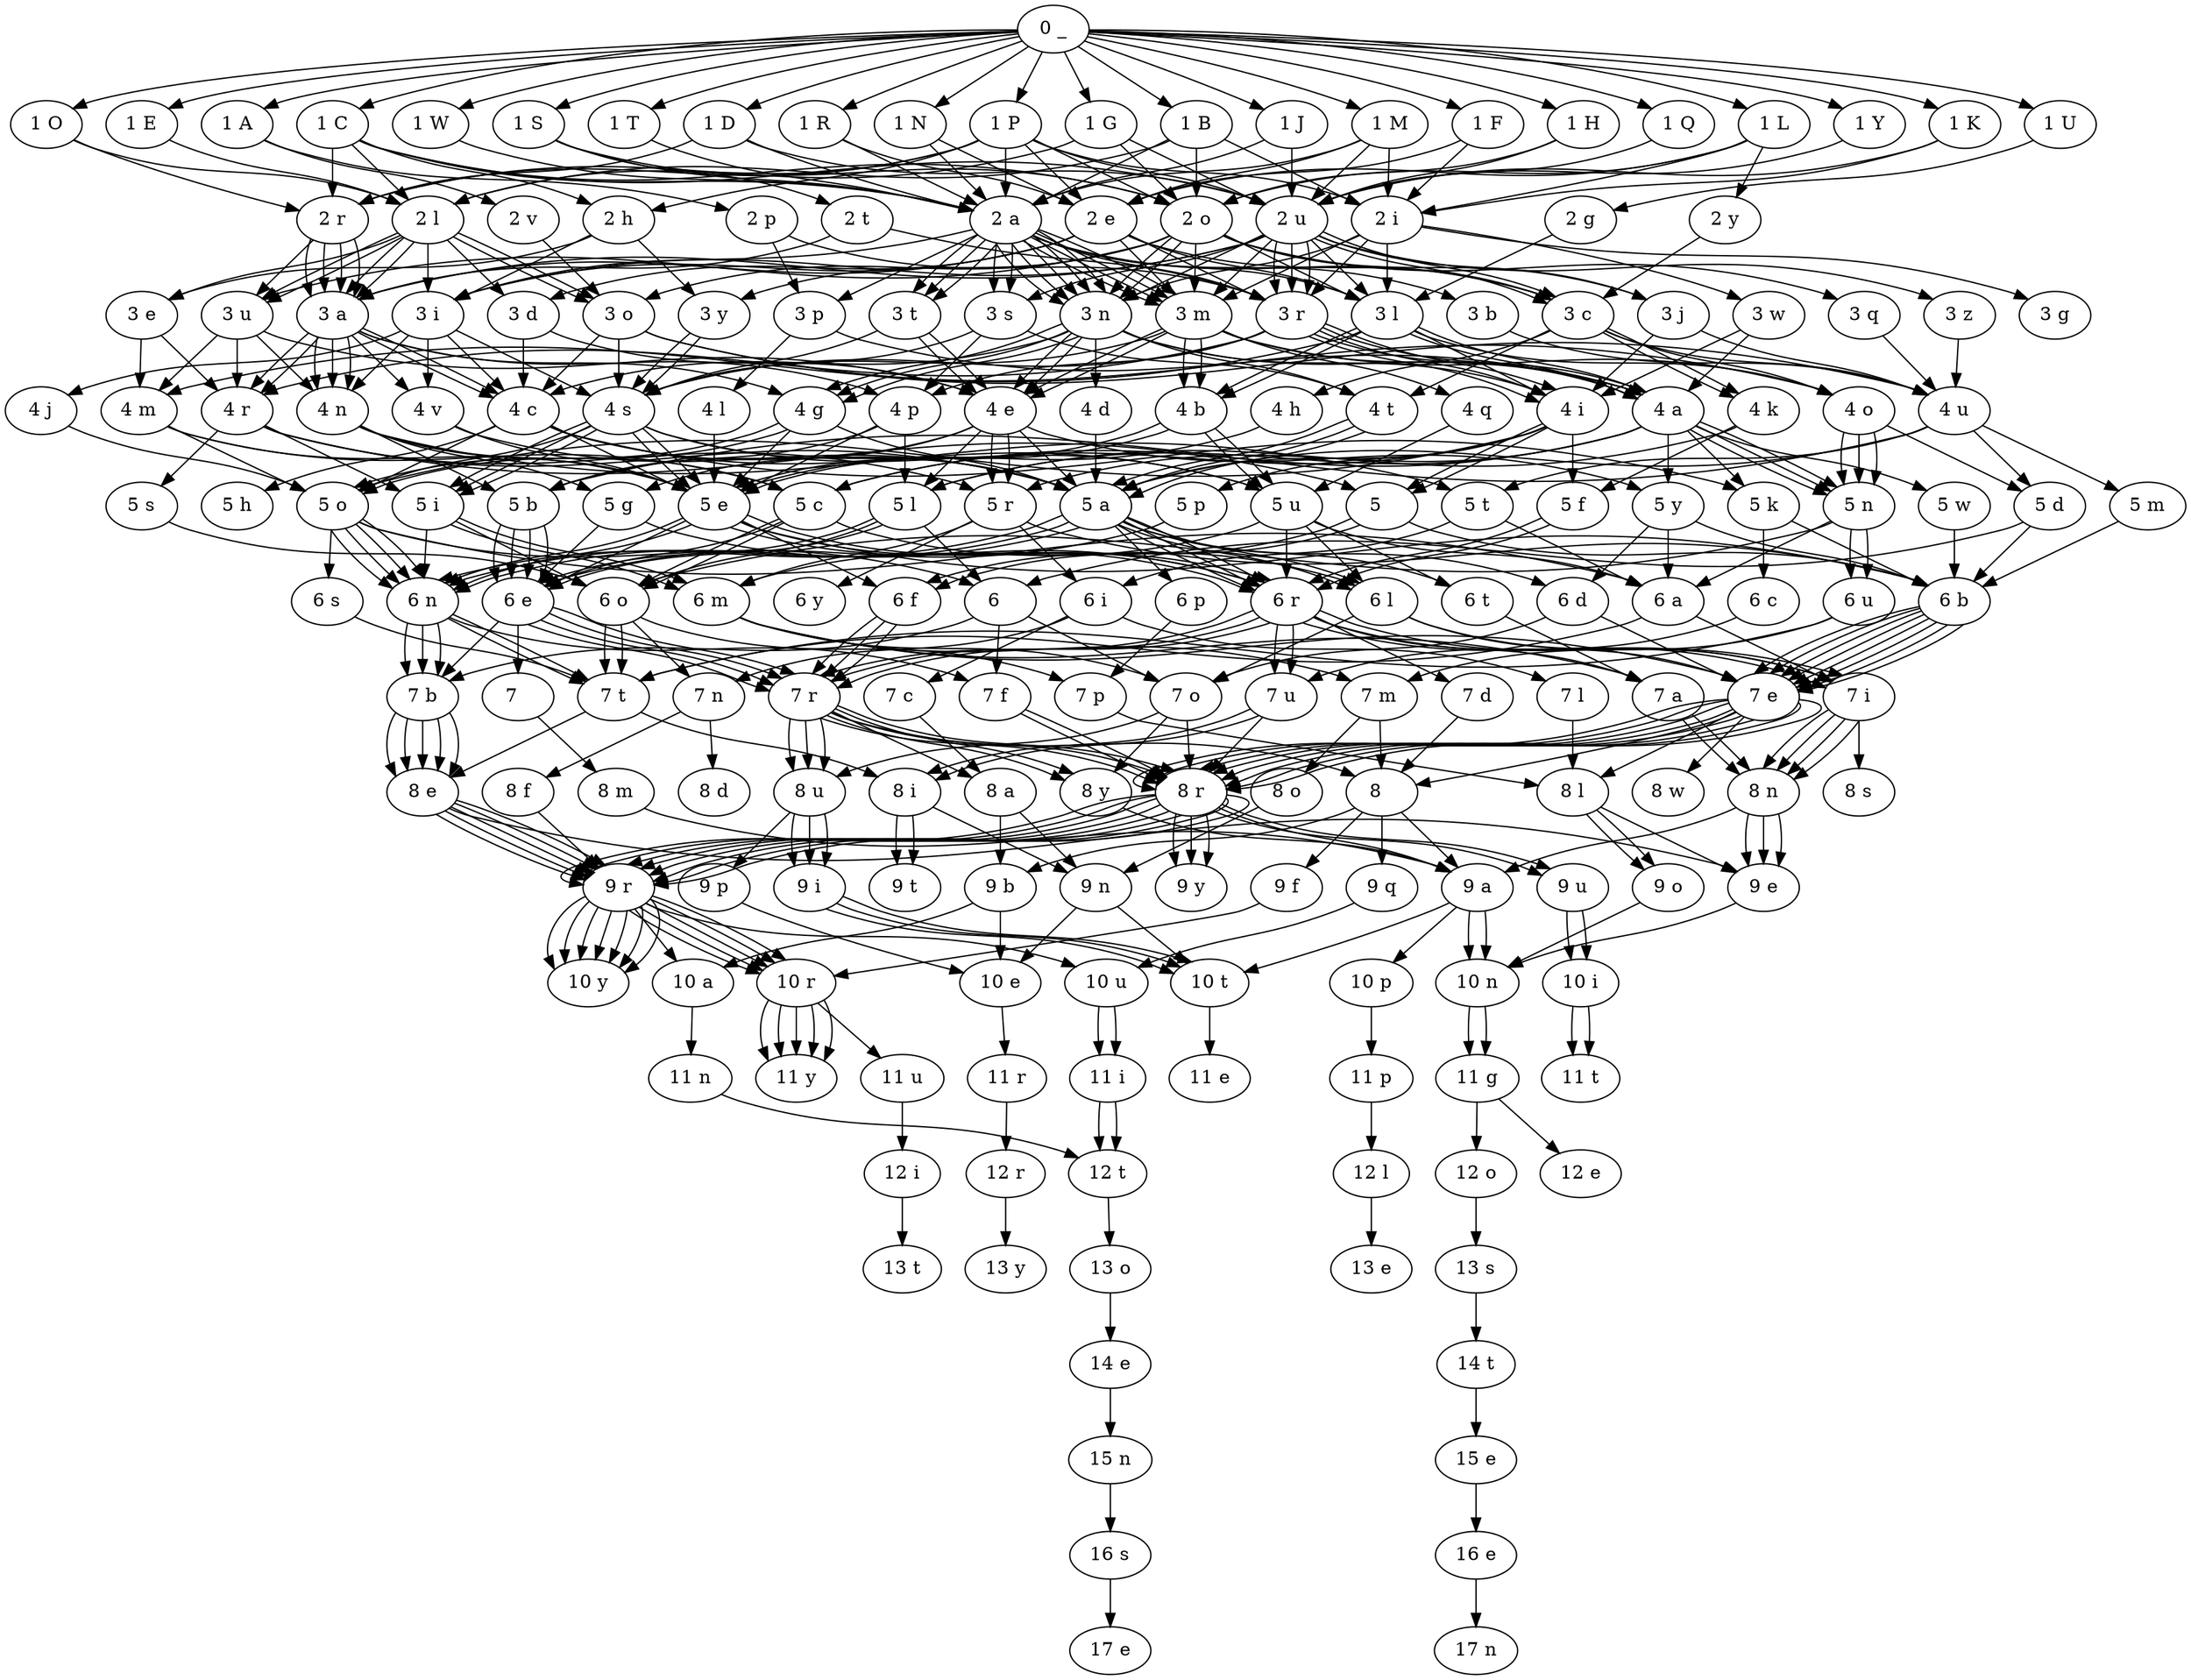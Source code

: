 digraph trie {
    "0 _" -> "1 A";
    "1 A" -> "2 p";
    "2 p" -> "3 p";
    "3 p" -> "4 l";
    "4 l" -> "5 e";
    "2 p" -> "3 r";
    "3 r" -> "4 i";
    "4 i" -> "5 c";
    "5 c" -> "6 o";
    "6 o" -> "7 t";
    "1 A" -> "2 v";
    "2 v" -> "3 o";
    "3 o" -> "4 c";
    "4 c" -> "5 a";
    "5 a" -> "6 d";
    "6 d" -> "7 o";
    "0 _" -> "1 C";
    "1 C" -> "2 o";
    "2 o" -> "3 c";
    "3 c" -> "4 o";
    "4 o" -> "5 n";
    "5 n" -> "6 u";
    "6 u" -> "7 t";
    "1 C" -> "2 r";
    "2 r" -> "3 a";
    "3 a" -> "4 n";
    "4 n" -> "5 b";
    "5 b" -> "6 e";
    "6 e" -> "7 r";
    "7 r" -> "8 r";
    "8 r" -> "9 y";
    "1 C" -> "2 u";
    "2 u" -> "3 c";
    "3 c" -> "4 u";
    "4 u" -> "5 m";
    "5 m" -> "6 b";
    "6 b" -> "7 e";
    "7 e" -> "8 r";
    "2 u" -> "3 r";
    "3 r" -> "4 r";
    "4 r" -> "5 a";
    "5 a" -> "6 n";
    "6 n" -> "7 t";
    "2 u" -> "3 s";
    "3 s" -> "4 t";
    "4 t" -> "5 a";
    "5 a" -> "6 r";
    "6 r" -> "7 d";
    "7 d" -> "8  ";
    "8  " -> "9 a";
    "9 a" -> "10 p";
    "10 p" -> "11 p";
    "11 p" -> "12 l";
    "12 l" -> "13 e";
    "1 C" -> "2 a";
    "2 a" -> "3 n";
    "3 n" -> "4 t";
    "4 t" -> "5 a";
    "5 a" -> "6 l";
    "6 l" -> "7 o";
    "7 o" -> "8 u";
    "8 u" -> "9 p";
    "9 p" -> "10 e";
    "1 C" -> "2 h";
    "2 h" -> "3 i";
    "3 i" -> "4 c";
    "4 c" -> "5 o";
    "5 o" -> "6  ";
    "6  " -> "7 f";
    "7 f" -> "8 r";
    "8 r" -> "9 u";
    "9 u" -> "10 i";
    "10 i" -> "11 t";
    "2 h" -> "3 e";
    "3 e" -> "4 r";
    "4 r" -> "5 i";
    "5 i" -> "6 m";
    "6 m" -> "7 o";
    "7 o" -> "8 y";
    "8 y" -> "9 a";
    "4 r" -> "5 r";
    "5 r" -> "6 y";
    "1 C" -> "2 l";
    "2 l" -> "3 e";
    "3 e" -> "4 m";
    "4 m" -> "5 e";
    "5 e" -> "6 n";
    "6 n" -> "7 t";
    "7 t" -> "8 i";
    "8 i" -> "9 n";
    "9 n" -> "10 e";
    "2 l" -> "3 o";
    "3 o" -> "4 u";
    "4 u" -> "5 d";
    "5 d" -> "6 b";
    "6 b" -> "7 e";
    "7 e" -> "8 r";
    "8 r" -> "9 r";
    "9 r" -> "10 y";
    "0 _" -> "1 O";
    "1 O" -> "2 l";
    "2 l" -> "3 i";
    "3 i" -> "4 v";
    "4 v" -> "5 e";
    "1 O" -> "2 r";
    "2 r" -> "3 a";
    "3 a" -> "4 n";
    "4 n" -> "5 g";
    "5 g" -> "6 e";
    "0 _" -> "1 T";
    "1 T" -> "2 a";
    "2 a" -> "3 m";
    "3 m" -> "4 a";
    "4 a" -> "5 r";
    "5 r" -> "6 i";
    "6 i" -> "7 l";
    "7 l" -> "8 l";
    "8 l" -> "9 o";
    "6 i" -> "7 n";
    "7 n" -> "8 d";
    "2 a" -> "3 n";
    "3 n" -> "4 g";
    "4 g" -> "5 e";
    "5 e" -> "6 r";
    "6 r" -> "7 i";
    "7 i" -> "8 n";
    "8 n" -> "9 e";
    "0 _" -> "1 W";
    "1 W" -> "2 a";
    "2 a" -> "3 t";
    "3 t" -> "4 e";
    "4 e" -> "5 r";
    "5 r" -> "6 m";
    "6 m" -> "7 e";
    "7 e" -> "8 l";
    "8 l" -> "9 o";
    "9 o" -> "10 n";
    "0 _" -> "1 D";
    "1 D" -> "2 a";
    "2 a" -> "3 t";
    "3 t" -> "4 e";
    "2 a" -> "3 m";
    "3 m" -> "4 s";
    "4 s" -> "5 o";
    "5 o" -> "6 n";
    "1 D" -> "2 r";
    "2 r" -> "3 a";
    "3 a" -> "4 g";
    "4 g" -> "5 o";
    "5 o" -> "6 n";
    "6 n" -> "7 f";
    "7 f" -> "8 r";
    "8 r" -> "9 u";
    "9 u" -> "10 i";
    "10 i" -> "11 t";
    "1 D" -> "2 u";
    "2 u" -> "3 r";
    "3 r" -> "4 i";
    "4 i" -> "5 a";
    "5 a" -> "6 n";
    "0 _" -> "1 F";
    "1 F" -> "2 e";
    "2 e" -> "3 i";
    "3 i" -> "4 j";
    "4 j" -> "5 o";
    "5 o" -> "6 a";
    "1 F" -> "2 i";
    "2 i" -> "3 g";
    "0 _" -> "1 G";
    "1 G" -> "2 o";
    "2 o" -> "3 j";
    "3 j" -> "4 i";
    "4 i" -> "5  ";
    "5  " -> "6 b";
    "6 b" -> "7 e";
    "7 e" -> "8 r";
    "8 r" -> "9 r";
    "9 r" -> "10 y";
    "2 o" -> "3 o";
    "3 o" -> "4 s";
    "4 s" -> "5 e";
    "5 e" -> "6 b";
    "6 b" -> "7 e";
    "7 e" -> "8 r";
    "8 r" -> "9 r";
    "9 r" -> "10 y";
    "1 G" -> "2 r";
    "2 r" -> "3 a";
    "3 a" -> "4 p";
    "4 p" -> "5 e";
    "5 e" -> "6 f";
    "6 f" -> "7 r";
    "7 r" -> "8 u";
    "8 u" -> "9 i";
    "9 i" -> "10 t";
    "1 G" -> "2 u";
    "2 u" -> "3 a";
    "3 a" -> "4 v";
    "4 v" -> "5 a";
    "0 _" -> "1 J";
    "1 J" -> "2 a";
    "2 a" -> "3 b";
    "3 b" -> "4 u";
    "4 u" -> "5 t";
    "5 t" -> "6 i";
    "6 i" -> "7 c";
    "7 c" -> "8 a";
    "8 a" -> "9 b";
    "9 b" -> "10 a";
    "2 a" -> "3 c";
    "3 c" -> "4 k";
    "4 k" -> "5 f";
    "5 f" -> "6 r";
    "6 r" -> "7 u";
    "7 u" -> "8 i";
    "8 i" -> "9 t";
    "2 a" -> "3 m";
    "3 m" -> "4 b";
    "4 b" -> "5 u";
    "5 u" -> "6 l";
    "1 J" -> "2 u";
    "2 u" -> "3 n";
    "3 n" -> "4 i";
    "4 i" -> "5 p";
    "5 p" -> "6 e";
    "6 e" -> "7 r";
    "7 r" -> "8  ";
    "8  " -> "9 b";
    "9 b" -> "10 e";
    "10 e" -> "11 r";
    "11 r" -> "12 r";
    "12 r" -> "13 y";
    "2 u" -> "3 j";
    "3 j" -> "4 u";
    "4 u" -> "5 b";
    "5 b" -> "6 e";
    "0 _" -> "1 M";
    "1 M" -> "2 a";
    "2 a" -> "3 n";
    "3 n" -> "4 d";
    "4 d" -> "5 a";
    "5 a" -> "6 r";
    "6 r" -> "7 i";
    "7 i" -> "8 n";
    "8 n" -> "9 e";
    "3 n" -> "4 g";
    "4 g" -> "5 o";
    "5 o" -> "6 s";
    "6 s" -> "7 t";
    "7 t" -> "8 e";
    "8 e" -> "9 e";
    "9 e" -> "10 n";
    "2 a" -> "3 r";
    "3 r" -> "4 i";
    "4 i" -> "5 o";
    "5 o" -> "6 n";
    "6 n" -> "7 b";
    "7 b" -> "8 e";
    "8 e" -> "9 r";
    "9 r" -> "10 r";
    "10 r" -> "11 y";
    "1 M" -> "2 e";
    "2 e" -> "3 l";
    "3 l" -> "4 o";
    "4 o" -> "5 n";
    "1 M" -> "2 i";
    "2 i" -> "3 r";
    "3 r" -> "4 a";
    "4 a" -> "5 c";
    "5 c" -> "6 l";
    "6 l" -> "7 e";
    "7 e" -> "8  ";
    "8  " -> "9 f";
    "9 f" -> "10 r";
    "10 r" -> "11 u";
    "11 u" -> "12 i";
    "12 i" -> "13 t";
    "1 M" -> "2 u";
    "2 u" -> "3 l";
    "3 l" -> "4 b";
    "4 b" -> "5 e";
    "5 e" -> "6 r";
    "6 r" -> "7 r";
    "7 r" -> "8 y";
    "0 _" -> "1 U";
    "1 U" -> "2 g";
    "2 g" -> "3 l";
    "3 l" -> "4 i";
    "4 i" -> "5  ";
    "5  " -> "6 f";
    "6 f" -> "7 r";
    "7 r" -> "8 u";
    "8 u" -> "9 i";
    "9 i" -> "10 t";
    "0 _" -> "1 Y";
    "1 Y" -> "2 u";
    "2 u" -> "3 z";
    "3 z" -> "4 u";
    "0 _" -> "1 E";
    "1 E" -> "2 l";
    "2 l" -> "3 d";
    "3 d" -> "4 e";
    "4 e" -> "5 r";
    "5 r" -> "6 b";
    "6 b" -> "7 e";
    "7 e" -> "8 r";
    "8 r" -> "9 r";
    "9 r" -> "10 y";
    "0 _" -> "1 K";
    "1 K" -> "2 i";
    "2 i" -> "3 w";
    "3 w" -> "4 a";
    "4 a" -> "5 n";
    "5 n" -> "6 o";
    "3 w" -> "4 i";
    "4 i" -> "5 f";
    "5 f" -> "6 r";
    "6 r" -> "7 u";
    "7 u" -> "8 i";
    "8 i" -> "9 t";
    "1 K" -> "2 u";
    "2 u" -> "3 m";
    "3 m" -> "4 q";
    "4 q" -> "5 u";
    "5 u" -> "6 a";
    "6 a" -> "7 t";
    "0 _" -> "1 N";
    "1 N" -> "2 a";
    "2 a" -> "3 n";
    "3 n" -> "4 c";
    "4 c" -> "5 e";
    "1 N" -> "2 e";
    "2 e" -> "3 c";
    "3 c" -> "4 t";
    "4 t" -> "5 a";
    "5 a" -> "6 r";
    "6 r" -> "7 i";
    "7 i" -> "8 n";
    "8 n" -> "9 e";
    "0 _" -> "1 R";
    "1 R" -> "2 a";
    "2 a" -> "3 i";
    "3 i" -> "4 s";
    "4 s" -> "5 i";
    "5 i" -> "6 n";
    "2 a" -> "3 m";
    "3 m" -> "4 b";
    "4 b" -> "5 u";
    "5 u" -> "6 t";
    "6 t" -> "7 a";
    "7 a" -> "8 n";
    "2 a" -> "3 s";
    "3 s" -> "4 p";
    "4 p" -> "5 b";
    "5 b" -> "6 e";
    "6 e" -> "7 r";
    "7 r" -> "8 r";
    "8 r" -> "9 y";
    "1 R" -> "2 e";
    "2 e" -> "3 d";
    "3 d" -> "4 c";
    "4 c" -> "5 u";
    "5 u" -> "6 r";
    "6 r" -> "7 r";
    "7 r" -> "8 a";
    "8 a" -> "9 n";
    "9 n" -> "10 t";
    "0 _" -> "1 S";
    "1 S" -> "2 a";
    "2 a" -> "3 l";
    "3 l" -> "4 a";
    "4 a" -> "5 k";
    "4 a" -> "5 l";
    "5 l" -> "6  ";
    "6  " -> "7 b";
    "7 b" -> "8 e";
    "8 e" -> "9 r";
    "9 r" -> "10 r";
    "10 r" -> "11 y";
    "3 l" -> "4 m";
    "4 m" -> "5 o";
    "5 o" -> "6 n";
    "6 n" -> "7 b";
    "7 b" -> "8 e";
    "8 e" -> "9 r";
    "9 r" -> "10 r";
    "10 r" -> "11 y";
    "2 a" -> "3 t";
    "3 t" -> "4 s";
    "4 s" -> "5 u";
    "5 u" -> "6 m";
    "6 m" -> "7 a";
    "1 S" -> "2 o";
    "2 o" -> "3 l";
    "3 l" -> "4 a";
    "4 a" -> "5 n";
    "5 n" -> "6 u";
    "6 u" -> "7 m";
    "7 m" -> "8  ";
    "8  " -> "9 q";
    "9 q" -> "10 u";
    "10 u" -> "11 i";
    "11 i" -> "12 t";
    "12 t" -> "13 o";
    "13 o" -> "14 e";
    "14 e" -> "15 n";
    "15 n" -> "16 s";
    "16 s" -> "17 e";
    "2 o" -> "3 u";
    "3 u" -> "4 r";
    "4 r" -> "5 s";
    "5 s" -> "6 o";
    "6 o" -> "7 p";
    "1 S" -> "2 t";
    "2 t" -> "3 a";
    "3 a" -> "4 r";
    "4 r" -> "5  ";
    "5  " -> "6 f";
    "6 f" -> "7 r";
    "7 r" -> "8 u";
    "8 u" -> "9 i";
    "9 i" -> "10 t";
    "2 t" -> "3 r";
    "3 r" -> "4 a";
    "4 a" -> "5 w";
    "5 w" -> "6 b";
    "6 b" -> "7 e";
    "7 e" -> "8 r";
    "8 r" -> "9 r";
    "9 r" -> "10 y";
    "0 _" -> "1 B";
    "1 B" -> "2 o";
    "2 o" -> "3 y";
    "3 y" -> "4 s";
    "4 s" -> "5 e";
    "5 e" -> "6 n";
    "6 n" -> "7 b";
    "7 b" -> "8 e";
    "8 e" -> "9 r";
    "9 r" -> "10 r";
    "10 r" -> "11 y";
    "1 B" -> "2 a";
    "2 a" -> "3 n";
    "3 n" -> "4 a";
    "4 a" -> "5 n";
    "5 n" -> "6 a";
    "1 B" -> "2 i";
    "2 i" -> "3 l";
    "3 l" -> "4 b";
    "4 b" -> "5 e";
    "5 e" -> "6 r";
    "6 r" -> "7 r";
    "7 r" -> "8 y";
    "1 B" -> "2 l";
    "2 l" -> "3 a";
    "3 a" -> "4 c";
    "4 c" -> "5 k";
    "5 k" -> "6 b";
    "6 b" -> "7 e";
    "7 e" -> "8 r";
    "8 r" -> "9 r";
    "9 r" -> "10 y";
    "5 k" -> "6 c";
    "6 c" -> "7 u";
    "7 u" -> "8 r";
    "8 r" -> "9 r";
    "9 r" -> "10 a";
    "10 a" -> "11 n";
    "11 n" -> "12 t";
    "2 l" -> "3 o";
    "3 o" -> "4 o";
    "4 o" -> "5 d";
    "5 d" -> "6  ";
    "6  " -> "7 o";
    "7 o" -> "8 r";
    "8 r" -> "9 a";
    "9 a" -> "10 n";
    "10 n" -> "11 g";
    "11 g" -> "12 e";
    "2 l" -> "3 u";
    "3 u" -> "4 e";
    "4 e" -> "5 b";
    "5 b" -> "6 e";
    "6 e" -> "7 r";
    "7 r" -> "8 r";
    "8 r" -> "9 y";
    "0 _" -> "1 H";
    "1 H" -> "2 o";
    "2 o" -> "3 n";
    "3 n" -> "4 e";
    "4 e" -> "5 y";
    "5 y" -> "6 b";
    "6 b" -> "7 e";
    "7 e" -> "8 r";
    "8 r" -> "9 r";
    "9 r" -> "10 y";
    "5 y" -> "6 d";
    "6 d" -> "7 e";
    "7 e" -> "8 w";
    "1 H" -> "2 u";
    "2 u" -> "3 c";
    "3 c" -> "4 k";
    "4 k" -> "5 l";
    "5 l" -> "6 e";
    "6 e" -> "7 b";
    "7 b" -> "8 e";
    "8 e" -> "9 r";
    "9 r" -> "10 r";
    "10 r" -> "11 y";
    "0 _" -> "1 L";
    "1 L" -> "2 e";
    "2 e" -> "3 m";
    "3 m" -> "4 o";
    "4 o" -> "5 n";
    "1 L" -> "2 i";
    "2 i" -> "3 m";
    "3 m" -> "4 e";
    "1 L" -> "2 o";
    "2 o" -> "3 n";
    "3 n" -> "4 g";
    "4 g" -> "5 a";
    "5 a" -> "6 n";
    "2 o" -> "3 q";
    "3 q" -> "4 u";
    "4 u" -> "5 a";
    "5 a" -> "6 t";
    "1 L" -> "2 y";
    "2 y" -> "3 c";
    "3 c" -> "4 h";
    "4 h" -> "5 e";
    "5 e" -> "6 e";
    "0 _" -> "1 P";
    "1 P" -> "2 u";
    "2 u" -> "3 r";
    "3 r" -> "4 p";
    "4 p" -> "5 l";
    "5 l" -> "6 e";
    "6 e" -> "7  ";
    "7  " -> "8 m";
    "8 m" -> "9 a";
    "9 a" -> "10 n";
    "10 n" -> "11 g";
    "11 g" -> "12 o";
    "12 o" -> "13 s";
    "13 s" -> "14 t";
    "14 t" -> "15 e";
    "15 e" -> "16 e";
    "16 e" -> "17 n";
    "1 P" -> "2 a";
    "2 a" -> "3 p";
    "3 p" -> "4 a";
    "4 a" -> "5 y";
    "5 y" -> "6 a";
    "2 a" -> "3 s";
    "3 s" -> "4 s";
    "4 s" -> "5 i";
    "5 i" -> "6 o";
    "6 o" -> "7 n";
    "7 n" -> "8 f";
    "8 f" -> "9 r";
    "9 r" -> "10 u";
    "10 u" -> "11 i";
    "11 i" -> "12 t";
    "1 P" -> "2 e";
    "2 e" -> "3 a";
    "3 a" -> "4 c";
    "4 c" -> "5 h";
    "3 a" -> "4 r";
    "2 e" -> "3 r";
    "3 r" -> "4 s";
    "4 s" -> "5 i";
    "5 i" -> "6 m";
    "6 m" -> "7 m";
    "7 m" -> "8 o";
    "8 o" -> "9 n";
    "1 P" -> "2 h";
    "2 h" -> "3 y";
    "3 y" -> "4 s";
    "4 s" -> "5 a";
    "5 a" -> "6 l";
    "6 l" -> "7 i";
    "7 i" -> "8 s";
    "1 P" -> "2 i";
    "2 i" -> "3 n";
    "3 n" -> "4 e";
    "4 e" -> "5 a";
    "5 a" -> "6 p";
    "6 p" -> "7 p";
    "7 p" -> "8 l";
    "8 l" -> "9 e";
    "1 P" -> "2 l";
    "2 l" -> "3 a";
    "3 a" -> "4 n";
    "4 n" -> "5 t";
    "5 t" -> "6 a";
    "6 a" -> "7 i";
    "7 i" -> "8 n";
    "2 l" -> "3 u";
    "3 u" -> "4 m";
    "4 m" -> "5 c";
    "5 c" -> "6 o";
    "6 o" -> "7 t";
    "1 P" -> "2 o";
    "2 o" -> "3 m";
    "3 m" -> "4 e";
    "4 e" -> "5 g";
    "5 g" -> "6 r";
    "6 r" -> "7 a";
    "7 a" -> "8 n";
    "8 n" -> "9 a";
    "9 a" -> "10 t";
    "10 t" -> "11 e";
    "4 e" -> "5 l";
    "5 l" -> "6 o";
    "1 P" -> "2 r";
    "2 r" -> "3 u";
    "3 u" -> "4 n";
    "4 n" -> "5 e";
    "0 _" -> "1 Q";
    "1 Q" -> "2 u";
    "2 u" -> "3 i";
    "3 i" -> "4 n";
    "4 n" -> "5 c";
    "5 c" -> "6 e";
}
